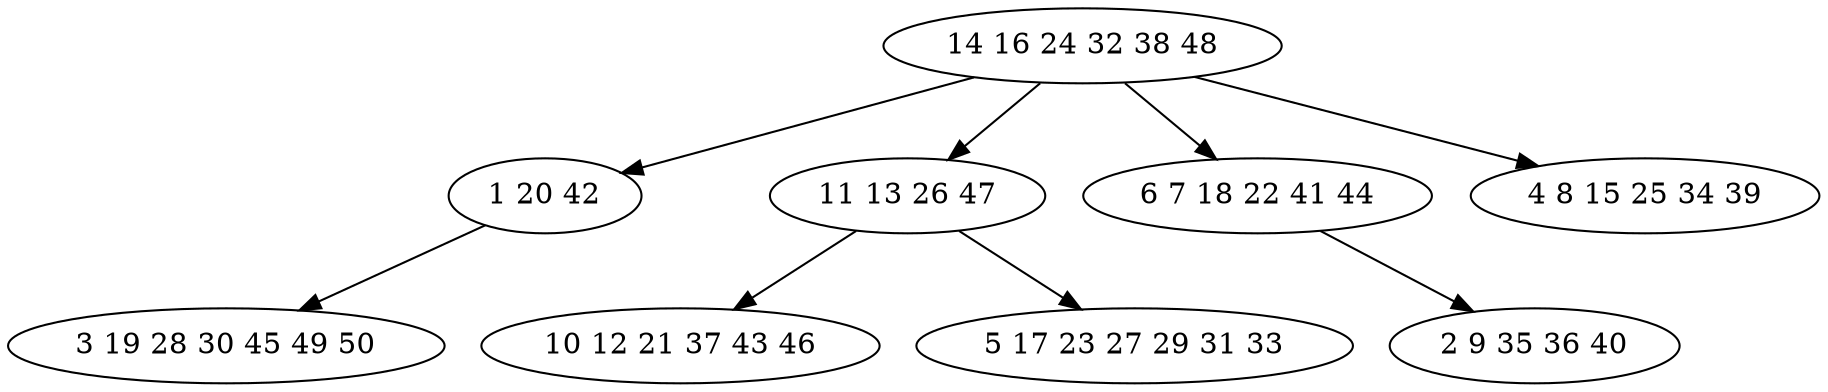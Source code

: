 digraph true_tree {
	"0" -> "1"
	"0" -> "2"
	"1" -> "3"
	"0" -> "4"
	"0" -> "5"
	"2" -> "6"
	"2" -> "7"
	"4" -> "8"
	"0" [label="14 16 24 32 38 48"];
	"1" [label="1 20 42"];
	"2" [label="11 13 26 47"];
	"3" [label="3 19 28 30 45 49 50"];
	"4" [label="6 7 18 22 41 44"];
	"5" [label="4 8 15 25 34 39"];
	"6" [label="10 12 21 37 43 46"];
	"7" [label="5 17 23 27 29 31 33"];
	"8" [label="2 9 35 36 40"];
}

